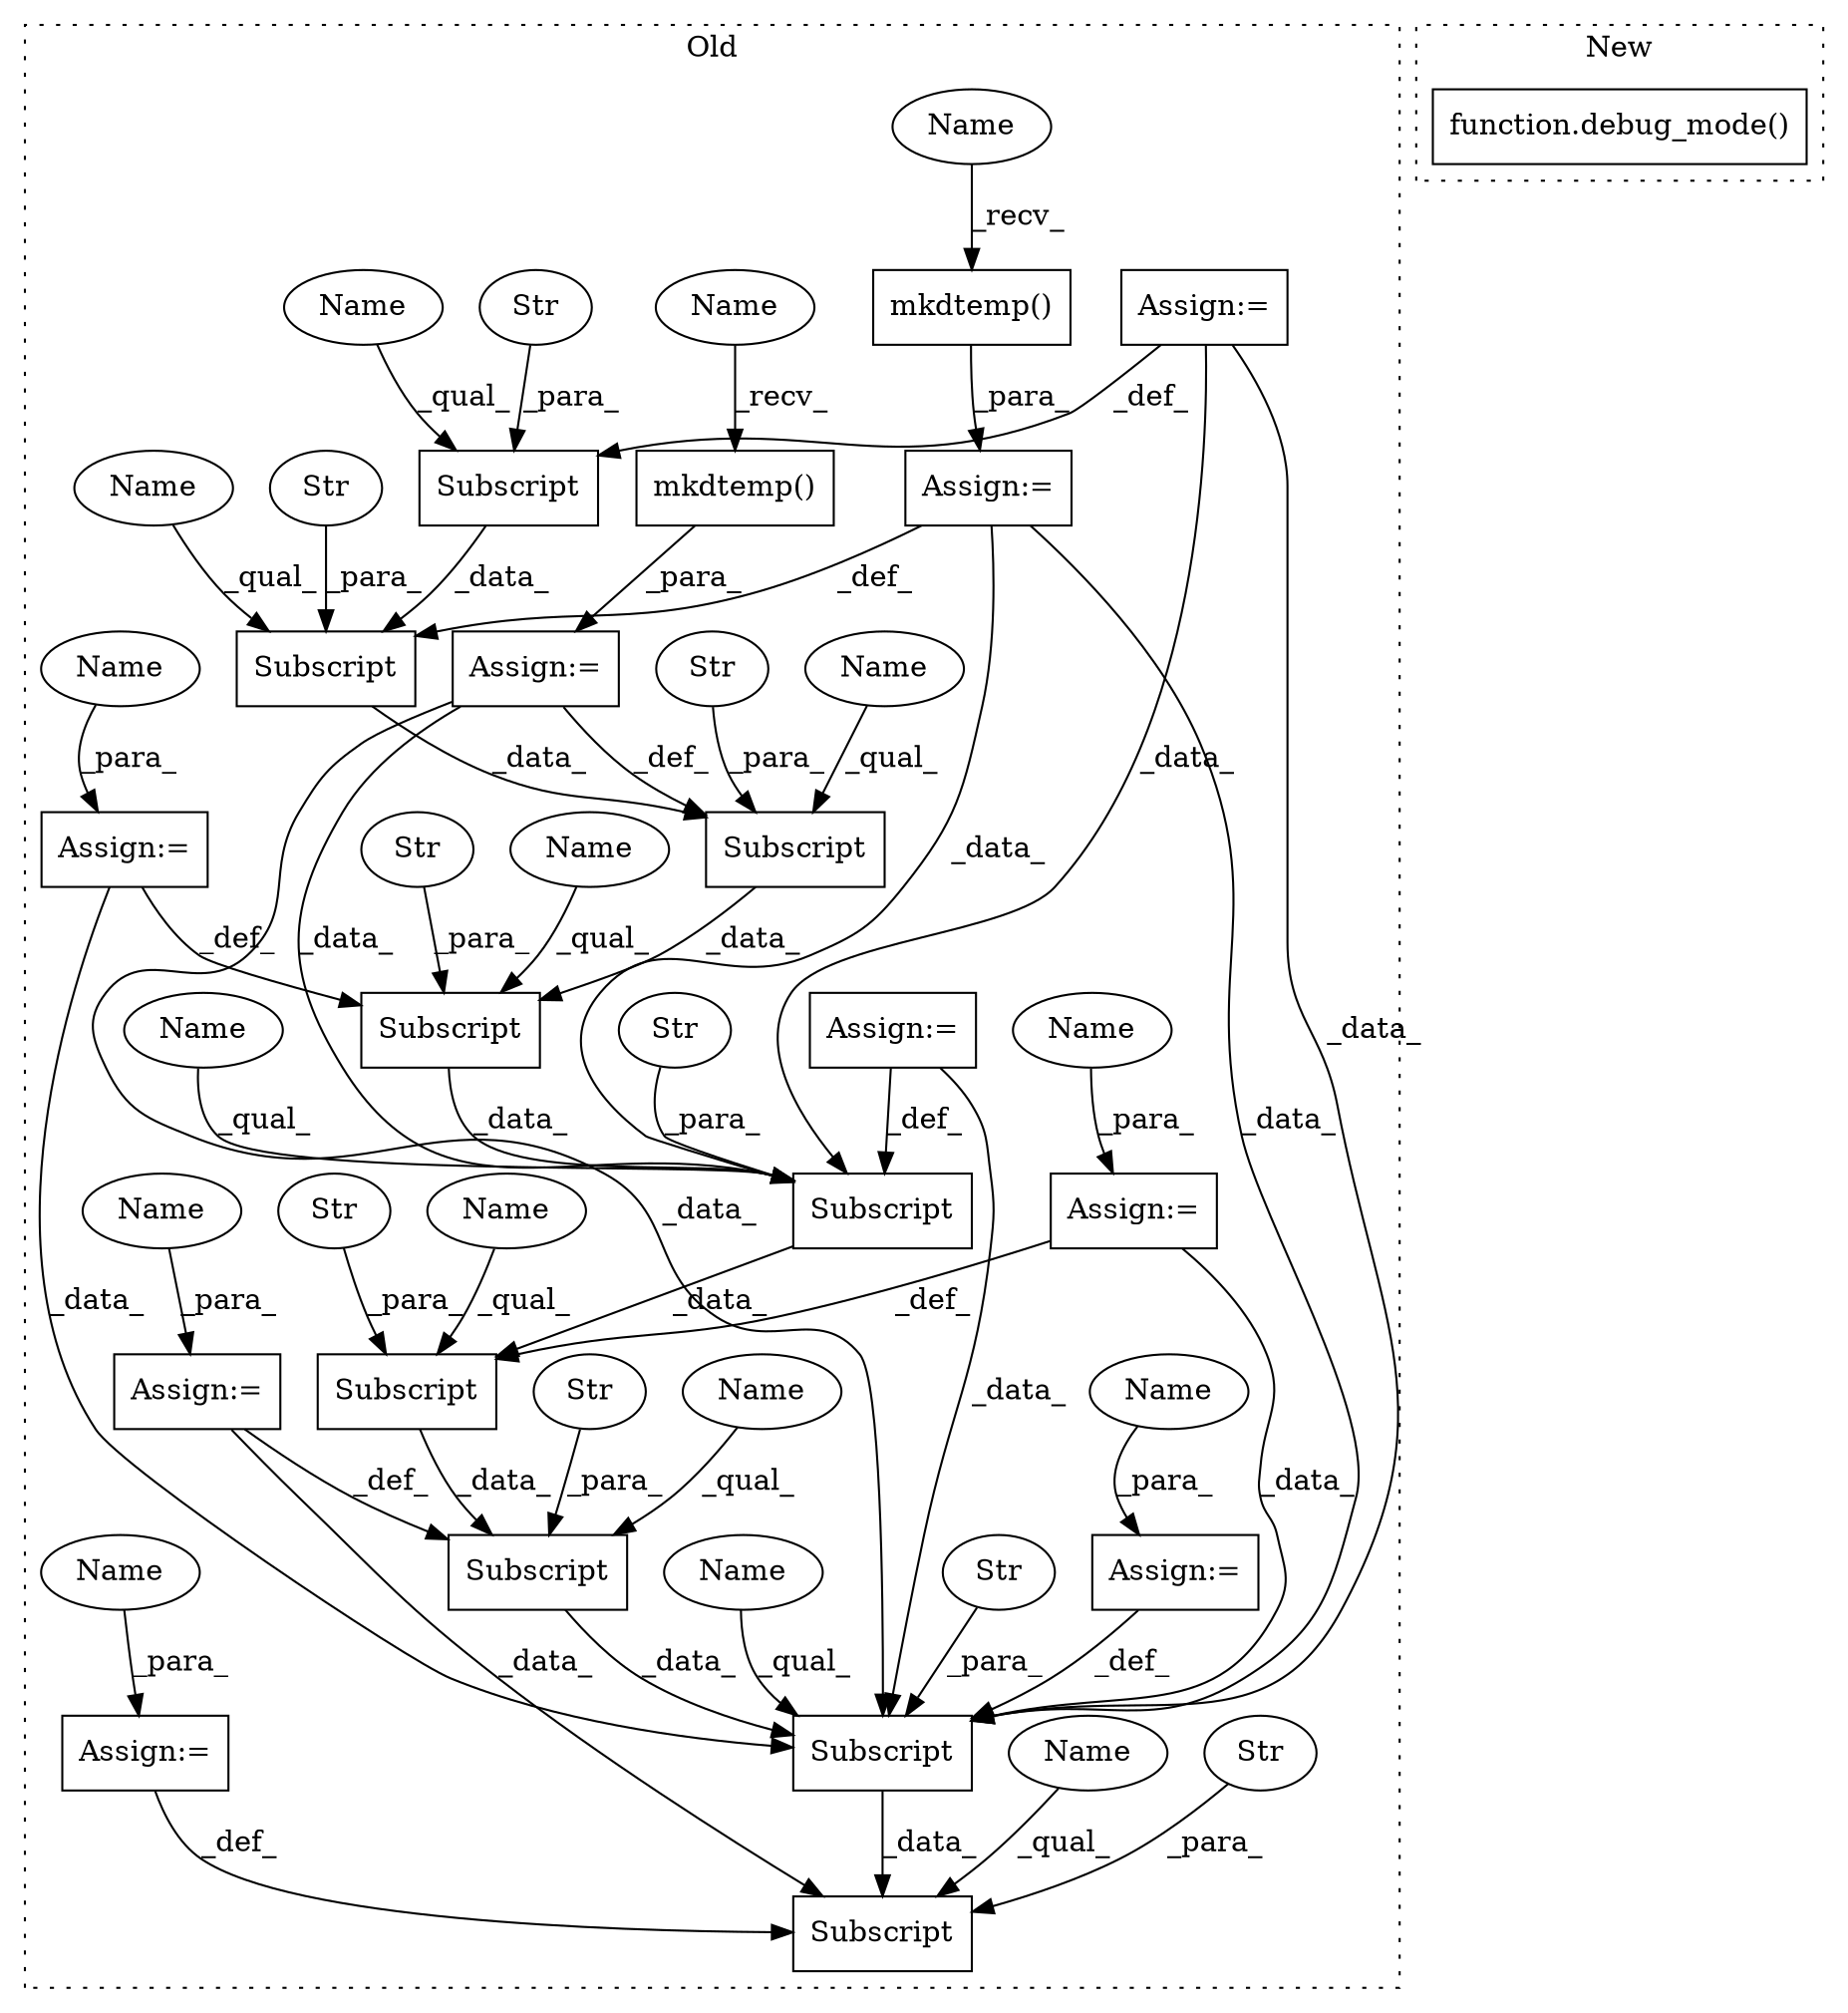 digraph G {
subgraph cluster0 {
1 [label="Subscript" a="63" s="4390,0" l="21,0" shape="box"];
3 [label="Subscript" a="63" s="4330,0" l="19,0" shape="box"];
4 [label="Str" a="66" s="4395" l="15" shape="ellipse"];
5 [label="Subscript" a="63" s="4524,0" l="24,0" shape="box"];
6 [label="Str" a="66" s="4529" l="18" shape="ellipse"];
7 [label="Subscript" a="63" s="4489,0" l="22,0" shape="box"];
8 [label="Str" a="66" s="4335" l="13" shape="ellipse"];
9 [label="Subscript" a="63" s="4424,0" l="24,0" shape="box"];
10 [label="Str" a="66" s="4494" l="16" shape="ellipse"];
11 [label="Subscript" a="63" s="4215,0" l="16,0" shape="box"];
12 [label="Str" a="66" s="4429" l="18" shape="ellipse"];
13 [label="Subscript" a="63" s="4561,0" l="18,0" shape="box"];
14 [label="Str" a="66" s="4566" l="12" shape="ellipse"];
15 [label="Subscript" a="63" s="4592,0" l="24,0" shape="box"];
16 [label="Str" a="66" s="4597" l="18" shape="ellipse"];
17 [label="Subscript" a="63" s="4272,0" l="17,0" shape="box"];
18 [label="Str" a="66" s="4220" l="10" shape="ellipse"];
19 [label="Str" a="66" s="4277" l="11" shape="ellipse"];
20 [label="Assign:=" a="68" s="4289" l="3" shape="box"];
21 [label="Assign:=" a="68" s="4579" l="3" shape="box"];
22 [label="Assign:=" a="68" s="4616" l="3" shape="box"];
23 [label="Assign:=" a="68" s="4349" l="3" shape="box"];
24 [label="Assign:=" a="68" s="4231" l="3" shape="box"];
25 [label="Assign:=" a="68" s="4448" l="3" shape="box"];
26 [label="Assign:=" a="68" s="4548" l="3" shape="box"];
27 [label="Assign:=" a="68" s="4511" l="3" shape="box"];
28 [label="Assign:=" a="68" s="4411" l="3" shape="box"];
29 [label="mkdtemp()" a="75" s="4292" l="33" shape="box"];
30 [label="mkdtemp()" a="75" s="4352" l="33" shape="box"];
31 [label="Name" a="87" s="4215" l="4" shape="ellipse"];
32 [label="Name" a="87" s="4390" l="4" shape="ellipse"];
33 [label="Name" a="87" s="4592" l="4" shape="ellipse"];
34 [label="Name" a="87" s="4330" l="4" shape="ellipse"];
35 [label="Name" a="87" s="4561" l="4" shape="ellipse"];
36 [label="Name" a="87" s="4272" l="4" shape="ellipse"];
37 [label="Name" a="87" s="4424" l="4" shape="ellipse"];
38 [label="Name" a="87" s="4489" l="4" shape="ellipse"];
39 [label="Name" a="87" s="4524" l="4" shape="ellipse"];
40 [label="Name" a="87" s="4292" l="8" shape="ellipse"];
41 [label="Name" a="87" s="4352" l="8" shape="ellipse"];
42 [label="Name" a="87" s="4414" l="5" shape="ellipse"];
43 [label="Name" a="87" s="4551" l="5" shape="ellipse"];
44 [label="Name" a="87" s="4619" l="5" shape="ellipse"];
45 [label="Name" a="87" s="4514" l="5" shape="ellipse"];
46 [label="Name" a="87" s="4582" l="5" shape="ellipse"];
label = "Old";
style="dotted";
}
subgraph cluster1 {
2 [label="function.debug_mode()" a="75" s="4256" l="12" shape="box"];
label = "New";
style="dotted";
}
1 -> 9 [label="_data_"];
3 -> 1 [label="_data_"];
4 -> 1 [label="_para_"];
5 -> 13 [label="_data_"];
6 -> 5 [label="_para_"];
7 -> 5 [label="_data_"];
8 -> 3 [label="_para_"];
9 -> 7 [label="_data_"];
10 -> 7 [label="_para_"];
11 -> 17 [label="_data_"];
12 -> 9 [label="_para_"];
13 -> 15 [label="_data_"];
14 -> 13 [label="_para_"];
16 -> 15 [label="_para_"];
17 -> 3 [label="_data_"];
18 -> 11 [label="_para_"];
19 -> 17 [label="_para_"];
20 -> 13 [label="_data_"];
20 -> 17 [label="_def_"];
20 -> 9 [label="_data_"];
21 -> 13 [label="_def_"];
22 -> 15 [label="_def_"];
23 -> 9 [label="_data_"];
23 -> 3 [label="_def_"];
23 -> 13 [label="_data_"];
24 -> 9 [label="_data_"];
24 -> 13 [label="_data_"];
24 -> 11 [label="_def_"];
25 -> 13 [label="_data_"];
25 -> 9 [label="_def_"];
26 -> 15 [label="_data_"];
26 -> 5 [label="_def_"];
27 -> 7 [label="_def_"];
27 -> 13 [label="_data_"];
28 -> 13 [label="_data_"];
28 -> 1 [label="_def_"];
29 -> 20 [label="_para_"];
30 -> 23 [label="_para_"];
31 -> 11 [label="_qual_"];
32 -> 1 [label="_qual_"];
33 -> 15 [label="_qual_"];
34 -> 3 [label="_qual_"];
35 -> 13 [label="_qual_"];
36 -> 17 [label="_qual_"];
37 -> 9 [label="_qual_"];
38 -> 7 [label="_qual_"];
39 -> 5 [label="_qual_"];
40 -> 29 [label="_recv_"];
41 -> 30 [label="_recv_"];
42 -> 28 [label="_para_"];
43 -> 26 [label="_para_"];
44 -> 22 [label="_para_"];
45 -> 27 [label="_para_"];
46 -> 21 [label="_para_"];
}